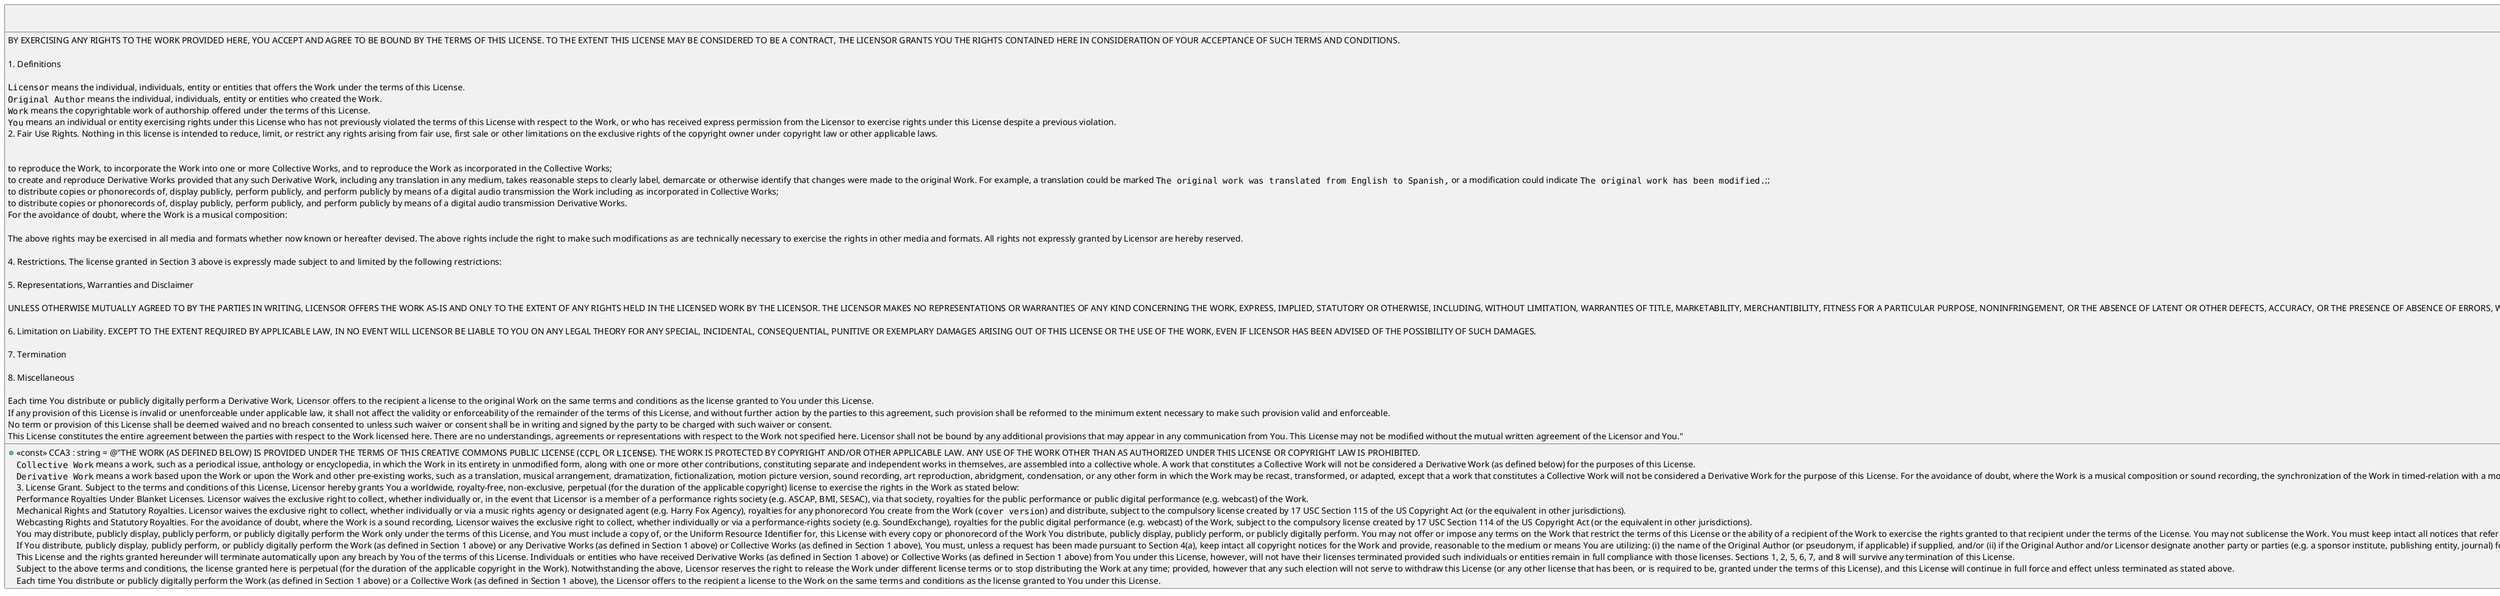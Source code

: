 @startuml
class CommonLicenses <<partial>> {
    + <<const>> CCA3 : string = @"THE WORK (AS DEFINED BELOW) IS PROVIDED UNDER THE TERMS OF THIS CREATIVE COMMONS PUBLIC LICENSE (""CCPL"" OR ""LICENSE""). THE WORK IS PROTECTED BY COPYRIGHT AND/OR OTHER APPLICABLE LAW. ANY USE OF THE WORK OTHER THAN AS AUTHORIZED UNDER THIS LICENSE OR COPYRIGHT LAW IS PROHIBITED.

BY EXERCISING ANY RIGHTS TO THE WORK PROVIDED HERE, YOU ACCEPT AND AGREE TO BE BOUND BY THE TERMS OF THIS LICENSE. TO THE EXTENT THIS LICENSE MAY BE CONSIDERED TO BE A CONTRACT, THE LICENSOR GRANTS YOU THE RIGHTS CONTAINED HERE IN CONSIDERATION OF YOUR ACCEPTANCE OF SUCH TERMS AND CONDITIONS.

1. Definitions

""Collective Work"" means a work, such as a periodical issue, anthology or encyclopedia, in which the Work in its entirety in unmodified form, along with one or more other contributions, constituting separate and independent works in themselves, are assembled into a collective whole. A work that constitutes a Collective Work will not be considered a Derivative Work (as defined below) for the purposes of this License.
""Derivative Work"" means a work based upon the Work or upon the Work and other pre-existing works, such as a translation, musical arrangement, dramatization, fictionalization, motion picture version, sound recording, art reproduction, abridgment, condensation, or any other form in which the Work may be recast, transformed, or adapted, except that a work that constitutes a Collective Work will not be considered a Derivative Work for the purpose of this License. For the avoidance of doubt, where the Work is a musical composition or sound recording, the synchronization of the Work in timed-relation with a moving image (""synching"") will be considered a Derivative Work for the purpose of this License.
""Licensor"" means the individual, individuals, entity or entities that offers the Work under the terms of this License.
""Original Author"" means the individual, individuals, entity or entities who created the Work.
""Work"" means the copyrightable work of authorship offered under the terms of this License.
""You"" means an individual or entity exercising rights under this License who has not previously violated the terms of this License with respect to the Work, or who has received express permission from the Licensor to exercise rights under this License despite a previous violation.
2. Fair Use Rights. Nothing in this license is intended to reduce, limit, or restrict any rights arising from fair use, first sale or other limitations on the exclusive rights of the copyright owner under copyright law or other applicable laws.

3. License Grant. Subject to the terms and conditions of this License, Licensor hereby grants You a worldwide, royalty-free, non-exclusive, perpetual (for the duration of the applicable copyright) license to exercise the rights in the Work as stated below:

to reproduce the Work, to incorporate the Work into one or more Collective Works, and to reproduce the Work as incorporated in the Collective Works;
to create and reproduce Derivative Works provided that any such Derivative Work, including any translation in any medium, takes reasonable steps to clearly label, demarcate or otherwise identify that changes were made to the original Work. For example, a translation could be marked ""The original work was translated from English to Spanish,"" or a modification could indicate ""The original work has been modified."";;
to distribute copies or phonorecords of, display publicly, perform publicly, and perform publicly by means of a digital audio transmission the Work including as incorporated in Collective Works;
to distribute copies or phonorecords of, display publicly, perform publicly, and perform publicly by means of a digital audio transmission Derivative Works.
For the avoidance of doubt, where the Work is a musical composition:

Performance Royalties Under Blanket Licenses. Licensor waives the exclusive right to collect, whether individually or, in the event that Licensor is a member of a performance rights society (e.g. ASCAP, BMI, SESAC), via that society, royalties for the public performance or public digital performance (e.g. webcast) of the Work.
Mechanical Rights and Statutory Royalties. Licensor waives the exclusive right to collect, whether individually or via a music rights agency or designated agent (e.g. Harry Fox Agency), royalties for any phonorecord You create from the Work (""cover version"") and distribute, subject to the compulsory license created by 17 USC Section 115 of the US Copyright Act (or the equivalent in other jurisdictions).
Webcasting Rights and Statutory Royalties. For the avoidance of doubt, where the Work is a sound recording, Licensor waives the exclusive right to collect, whether individually or via a performance-rights society (e.g. SoundExchange), royalties for the public digital performance (e.g. webcast) of the Work, subject to the compulsory license created by 17 USC Section 114 of the US Copyright Act (or the equivalent in other jurisdictions).
The above rights may be exercised in all media and formats whether now known or hereafter devised. The above rights include the right to make such modifications as are technically necessary to exercise the rights in other media and formats. All rights not expressly granted by Licensor are hereby reserved.

4. Restrictions. The license granted in Section 3 above is expressly made subject to and limited by the following restrictions:

You may distribute, publicly display, publicly perform, or publicly digitally perform the Work only under the terms of this License, and You must include a copy of, or the Uniform Resource Identifier for, this License with every copy or phonorecord of the Work You distribute, publicly display, publicly perform, or publicly digitally perform. You may not offer or impose any terms on the Work that restrict the terms of this License or the ability of a recipient of the Work to exercise the rights granted to that recipient under the terms of the License. You may not sublicense the Work. You must keep intact all notices that refer to this License and to the disclaimer of warranties. When You distribute, publicly display, publicly perform, or publicly digitally perform the Work, You may not impose any technological measures on the Work that restrict the ability of a recipient of the Work from You to exercise the rights granted to that recipient under the terms of the License. This Section 4(a) applies to the Work as incorporated in a Collective Work, but this does not require the Collective Work apart from the Work itself to be made subject to the terms of this License. If You create a Collective Work, upon notice from any Licensor You must, to the extent practicable, remove from the Collective Work any credit as required by Section 4(b), as requested. If You create a Derivative Work, upon notice from any Licensor You must, to the extent practicable, remove from the Derivative Work any credit as required by Section 4(b), as requested.
If You distribute, publicly display, publicly perform, or publicly digitally perform the Work (as defined in Section 1 above) or any Derivative Works (as defined in Section 1 above) or Collective Works (as defined in Section 1 above), You must, unless a request has been made pursuant to Section 4(a), keep intact all copyright notices for the Work and provide, reasonable to the medium or means You are utilizing: (i) the name of the Original Author (or pseudonym, if applicable) if supplied, and/or (ii) if the Original Author and/or Licensor designate another party or parties (e.g. a sponsor institute, publishing entity, journal) for attribution (""Attribution Parties"") in Licensor's copyright notice, terms of service or by other reasonable means, the name of such party or parties; the title of the Work if supplied; to the extent reasonably practicable, the Uniform Resource Identifier, if any, that Licensor specifies to be associated with the Work, unless such URI does not refer to the copyright notice or licensing information for the Work; and, consistent with Section 3(b) in the case of a Derivative Work, a credit identifying the use of the Work in the Derivative Work (e.g., ""French translation of the Work by Original Author,"" or ""Screenplay based on original Work by Original Author""). The credit required by this Section 4(b) may be implemented in any reasonable manner; provided, however, that in the case of a Derivative Work or Collective Work, at a minimum such credit will appear, if a credit for all contributing authors of the Derivative Work or Collective Work appears, then as part of these credits and in a manner at least as prominent as the credits for the other contributing authors. For the avoidance of doubt, You may only use the credit required by this Section for the purpose of attribution in the manner set out above and, by exercising Your rights under this License, You may not implicitly or explicitly assert or imply any connection with, sponsorship or endorsement by the Original Author, Licensor and/or Attribution Parties, as appropriate, of You or Your use of the Work, without the separate, express prior written permission of the Original Author, Licensor and/or Attribution Parties.
5. Representations, Warranties and Disclaimer

UNLESS OTHERWISE MUTUALLY AGREED TO BY THE PARTIES IN WRITING, LICENSOR OFFERS THE WORK AS-IS AND ONLY TO THE EXTENT OF ANY RIGHTS HELD IN THE LICENSED WORK BY THE LICENSOR. THE LICENSOR MAKES NO REPRESENTATIONS OR WARRANTIES OF ANY KIND CONCERNING THE WORK, EXPRESS, IMPLIED, STATUTORY OR OTHERWISE, INCLUDING, WITHOUT LIMITATION, WARRANTIES OF TITLE, MARKETABILITY, MERCHANTIBILITY, FITNESS FOR A PARTICULAR PURPOSE, NONINFRINGEMENT, OR THE ABSENCE OF LATENT OR OTHER DEFECTS, ACCURACY, OR THE PRESENCE OF ABSENCE OF ERRORS, WHETHER OR NOT DISCOVERABLE. SOME JURISDICTIONS DO NOT ALLOW THE EXCLUSION OF IMPLIED WARRANTIES, SO SUCH EXCLUSION MAY NOT APPLY TO YOU.

6. Limitation on Liability. EXCEPT TO THE EXTENT REQUIRED BY APPLICABLE LAW, IN NO EVENT WILL LICENSOR BE LIABLE TO YOU ON ANY LEGAL THEORY FOR ANY SPECIAL, INCIDENTAL, CONSEQUENTIAL, PUNITIVE OR EXEMPLARY DAMAGES ARISING OUT OF THIS LICENSE OR THE USE OF THE WORK, EVEN IF LICENSOR HAS BEEN ADVISED OF THE POSSIBILITY OF SUCH DAMAGES.

7. Termination

This License and the rights granted hereunder will terminate automatically upon any breach by You of the terms of this License. Individuals or entities who have received Derivative Works (as defined in Section 1 above) or Collective Works (as defined in Section 1 above) from You under this License, however, will not have their licenses terminated provided such individuals or entities remain in full compliance with those licenses. Sections 1, 2, 5, 6, 7, and 8 will survive any termination of this License.
Subject to the above terms and conditions, the license granted here is perpetual (for the duration of the applicable copyright in the Work). Notwithstanding the above, Licensor reserves the right to release the Work under different license terms or to stop distributing the Work at any time; provided, however that any such election will not serve to withdraw this License (or any other license that has been, or is required to be, granted under the terms of this License), and this License will continue in full force and effect unless terminated as stated above.
8. Miscellaneous

Each time You distribute or publicly digitally perform the Work (as defined in Section 1 above) or a Collective Work (as defined in Section 1 above), the Licensor offers to the recipient a license to the Work on the same terms and conditions as the license granted to You under this License.
Each time You distribute or publicly digitally perform a Derivative Work, Licensor offers to the recipient a license to the original Work on the same terms and conditions as the license granted to You under this License.
If any provision of this License is invalid or unenforceable under applicable law, it shall not affect the validity or enforceability of the remainder of the terms of this License, and without further action by the parties to this agreement, such provision shall be reformed to the minimum extent necessary to make such provision valid and enforceable.
No term or provision of this License shall be deemed waived and no breach consented to unless such waiver or consent shall be in writing and signed by the party to be charged with such waiver or consent.
This License constitutes the entire agreement between the parties with respect to the Work licensed here. There are no understandings, agreements or representations with respect to the Work not specified here. Licensor shall not be bound by any additional provisions that may appear in any communication from You. This License may not be modified without the mutual written agreement of the Licensor and You."
}
@enduml
